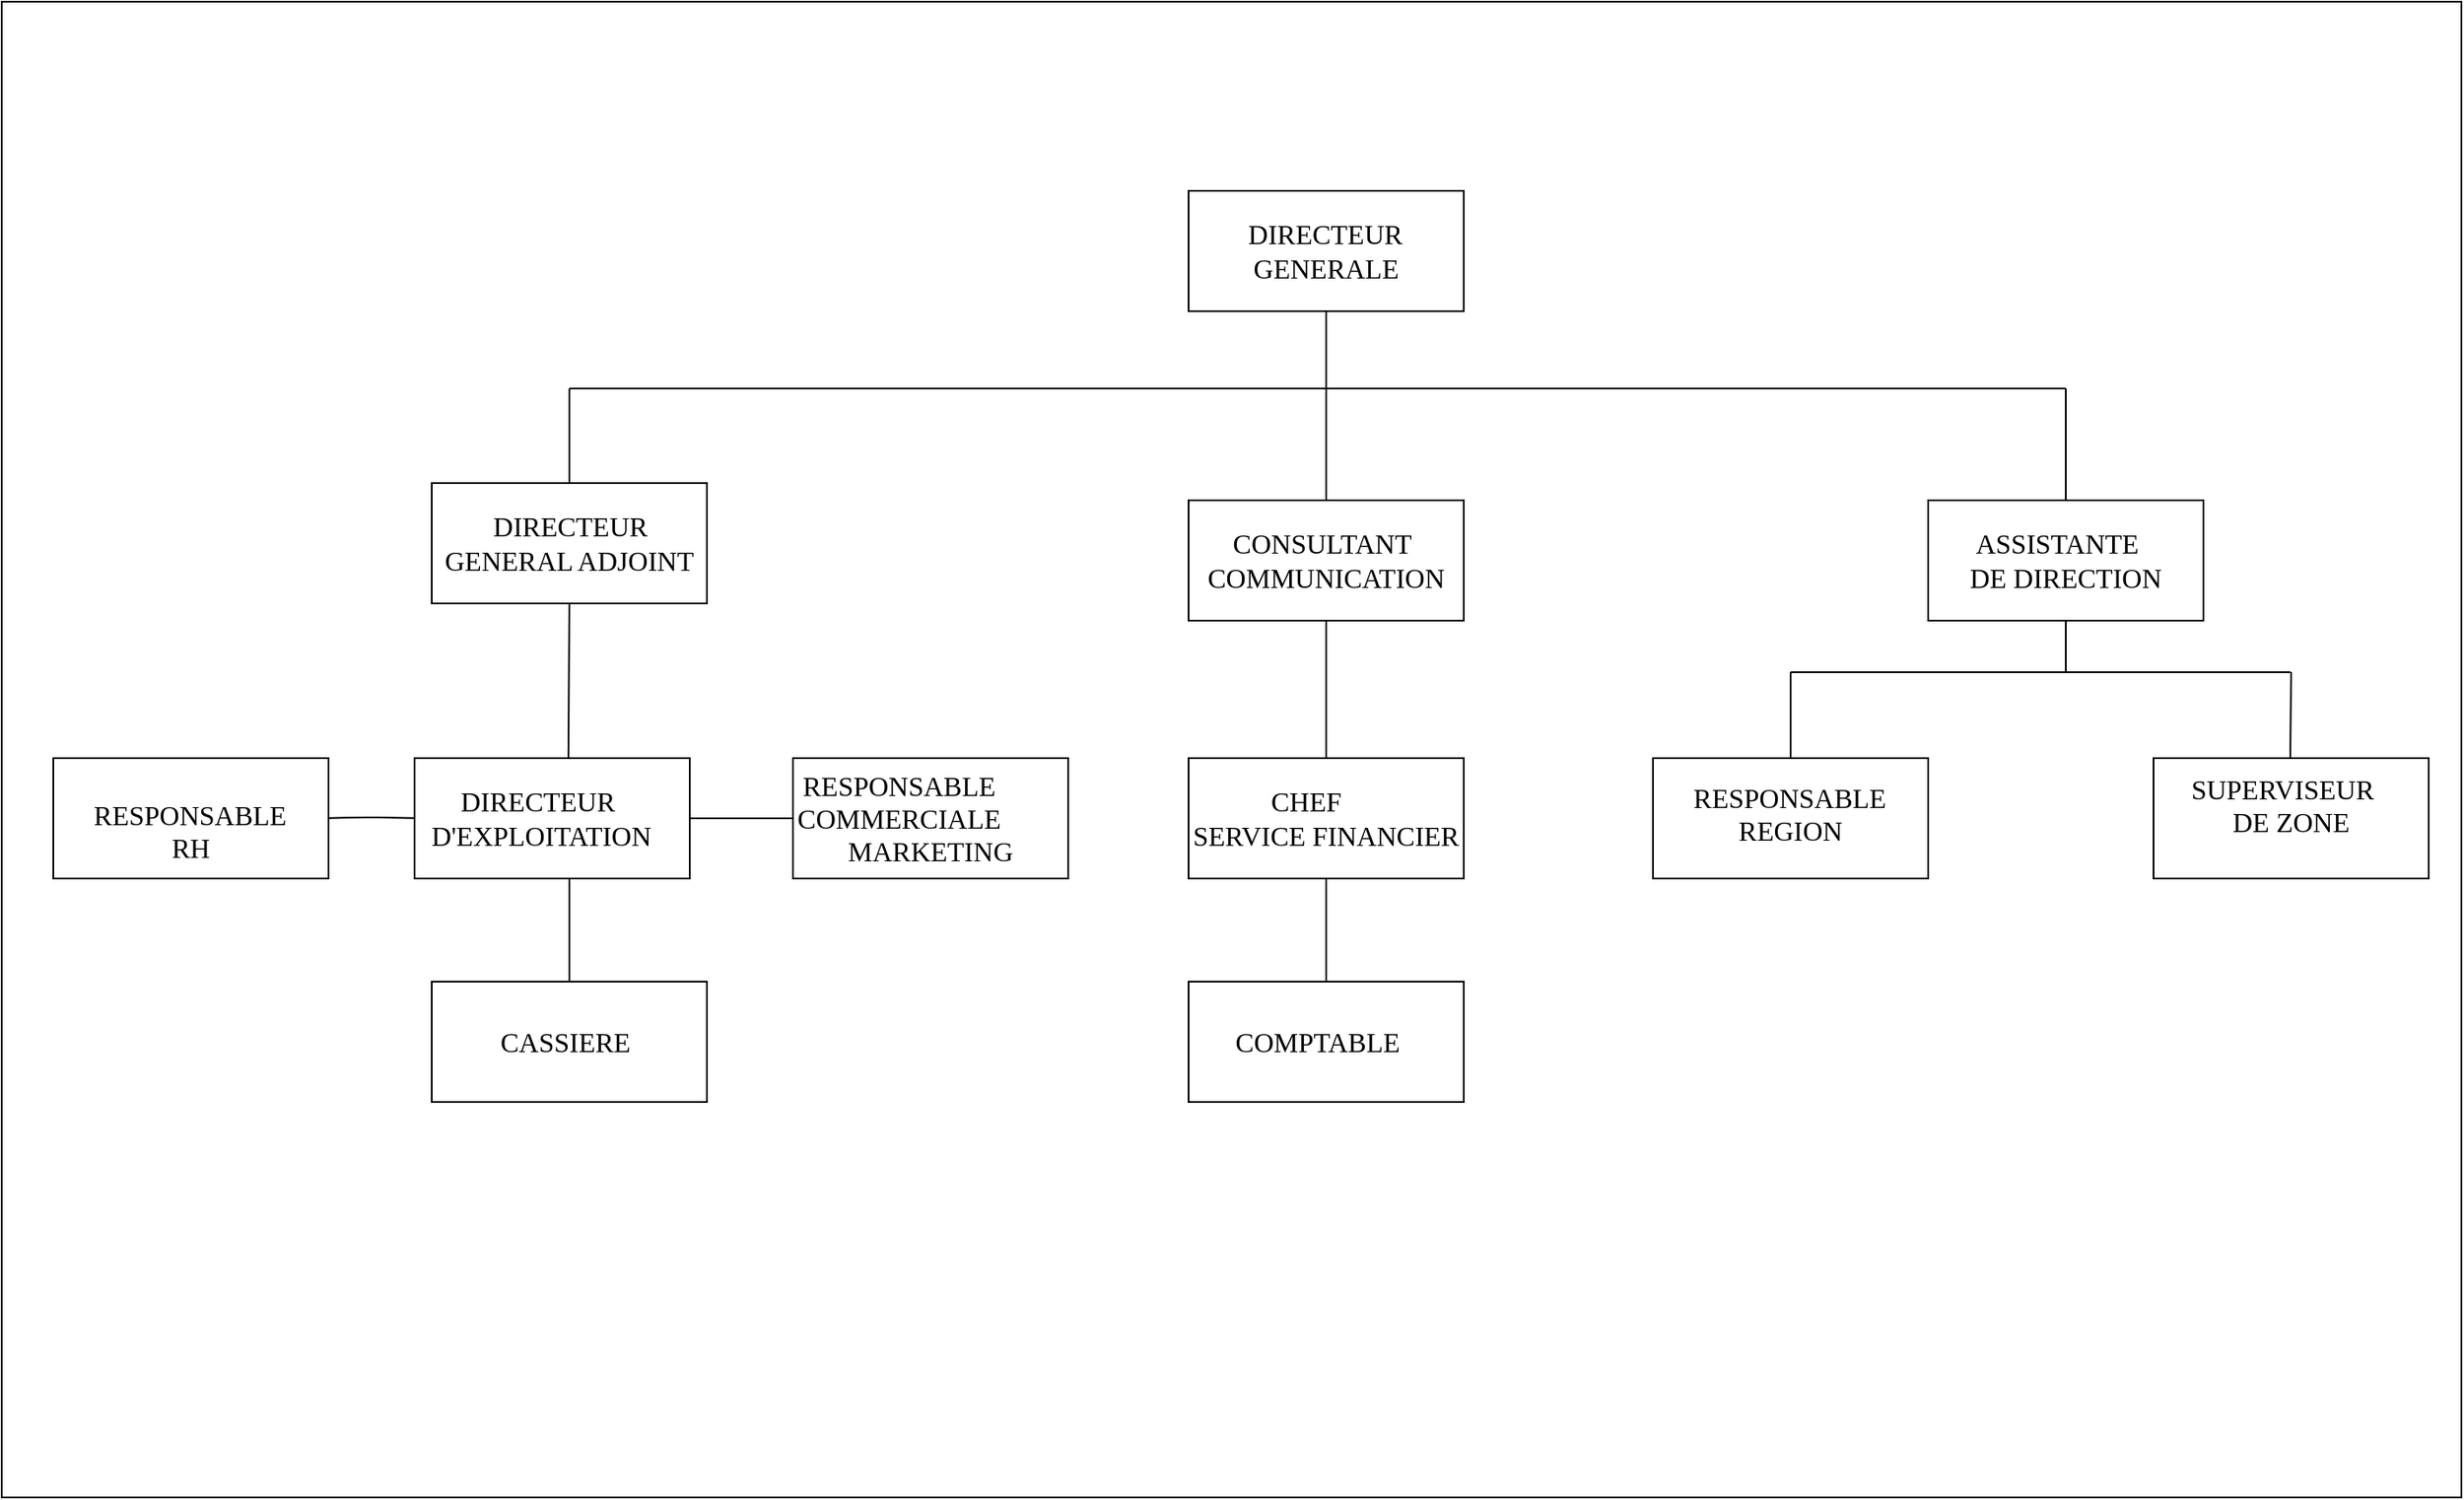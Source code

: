 <mxfile>
    <diagram id="1FBdTYcbO0OM_0W2Bze0" name="Page-1">
        <mxGraphModel dx="2497" dy="938" grid="1" gridSize="10" guides="1" tooltips="1" connect="1" arrows="1" fold="1" page="1" pageScale="1" pageWidth="827" pageHeight="1169" math="0" shadow="0" adaptiveColors="none">
            <root>
                <mxCell id="0"/>
                <mxCell id="1" parent="0"/>
                <mxCell id="6" value="" style="rounded=0;whiteSpace=wrap;html=1;" parent="1" vertex="1">
                    <mxGeometry x="-90" y="30" width="1430" height="870" as="geometry"/>
                </mxCell>
                <mxCell id="84" value="&lt;div style=&quot;language:fr;margin-top:0pt;margin-bottom:0pt;margin-left:&lt;br/&gt;.38in;text-indent:-.38in&quot; class=&quot;O0&quot;&gt;&lt;font style=&quot;font-size: 16px;&quot;&gt;&amp;nbsp; &amp;nbsp; &amp;nbsp; &amp;nbsp; &amp;nbsp; &amp;nbsp; &amp;nbsp;&lt;span style=&quot;font-family: &amp;quot;Times New Roman&amp;quot;;&quot;&gt;DIRECTEUR&amp;nbsp; &amp;nbsp; &amp;nbsp; GENERAL ADJOINT&lt;/span&gt;&lt;/font&gt;&lt;/div&gt;" style="rounded=0;whiteSpace=wrap;html=1;" vertex="1" parent="1">
                    <mxGeometry x="160" y="310" width="160" height="70" as="geometry"/>
                </mxCell>
                <mxCell id="98" value="" style="endArrow=none;html=1;entryX=0.5;entryY=1;entryDx=0;entryDy=0;" edge="1" parent="1" target="118">
                    <mxGeometry width="50" height="50" relative="1" as="geometry">
                        <mxPoint x="680" y="320" as="sourcePoint"/>
                        <mxPoint x="670" y="180" as="targetPoint"/>
                    </mxGeometry>
                </mxCell>
                <mxCell id="99" value="" style="endArrow=none;html=1;exitX=0.5;exitY=0;exitDx=0;exitDy=0;entryX=0;entryY=0.5;entryDx=0;entryDy=0;entryPerimeter=0;" edge="1" parent="1" source="84" target="128">
                    <mxGeometry width="50" height="50" relative="1" as="geometry">
                        <mxPoint x="230" y="285" as="sourcePoint"/>
                        <mxPoint x="430" y="270" as="targetPoint"/>
                    </mxGeometry>
                </mxCell>
                <mxCell id="100" value="" style="endArrow=none;html=1;exitX=0.997;exitY=0.424;exitDx=0;exitDy=0;exitPerimeter=0;" edge="1" parent="1">
                    <mxGeometry width="50" height="50" relative="1" as="geometry">
                        <mxPoint x="1240.71" y="420.0" as="sourcePoint"/>
                        <mxPoint x="950" y="420" as="targetPoint"/>
                    </mxGeometry>
                </mxCell>
                <mxCell id="102" value="" style="endArrow=none;html=1;entryX=0.5;entryY=1;entryDx=0;entryDy=0;exitX=0.559;exitY=0.04;exitDx=0;exitDy=0;exitPerimeter=0;" edge="1" parent="1" source="111" target="84">
                    <mxGeometry width="50" height="50" relative="1" as="geometry">
                        <mxPoint x="240" y="460" as="sourcePoint"/>
                        <mxPoint x="290" y="410" as="targetPoint"/>
                    </mxGeometry>
                </mxCell>
                <mxCell id="103" value="" style="endArrow=none;html=1;entryX=0;entryY=0.5;entryDx=0;entryDy=0;" edge="1" parent="1">
                    <mxGeometry width="50" height="50" relative="1" as="geometry">
                        <mxPoint x="100" y="504.82" as="sourcePoint"/>
                        <mxPoint x="150" y="504.82" as="targetPoint"/>
                        <Array as="points">
                            <mxPoint x="120" y="504.41"/>
                        </Array>
                    </mxGeometry>
                </mxCell>
                <mxCell id="104" value="" style="endArrow=none;html=1;entryX=0.5;entryY=1;entryDx=0;entryDy=0;" edge="1" parent="1">
                    <mxGeometry width="50" height="50" relative="1" as="geometry">
                        <mxPoint x="240" y="600" as="sourcePoint"/>
                        <mxPoint x="240" y="520" as="targetPoint"/>
                    </mxGeometry>
                </mxCell>
                <mxCell id="106" value="" style="endArrow=none;html=1;entryX=0.5;entryY=1;entryDx=0;entryDy=0;" edge="1" parent="1" target="122">
                    <mxGeometry width="50" height="50" relative="1" as="geometry">
                        <mxPoint x="680" y="470" as="sourcePoint"/>
                        <mxPoint x="800" y="460" as="targetPoint"/>
                    </mxGeometry>
                </mxCell>
                <mxCell id="107" value="" style="endArrow=none;html=1;exitX=0.5;exitY=1;exitDx=0;exitDy=0;entryX=0.5;entryY=0;entryDx=0;entryDy=0;" edge="1" parent="1" source="121" target="120">
                    <mxGeometry width="50" height="50" relative="1" as="geometry">
                        <mxPoint x="580" y="600" as="sourcePoint"/>
                        <mxPoint x="630" y="550" as="targetPoint"/>
                    </mxGeometry>
                </mxCell>
                <mxCell id="108" value="" style="endArrow=none;html=1;entryX=0;entryY=0.5;entryDx=0;entryDy=0;exitX=1;exitY=0.5;exitDx=0;exitDy=0;" edge="1" parent="1" source="111" target="112">
                    <mxGeometry width="50" height="50" relative="1" as="geometry">
                        <mxPoint x="310" y="502.5" as="sourcePoint"/>
                        <mxPoint x="370" y="507.5" as="targetPoint"/>
                    </mxGeometry>
                </mxCell>
                <mxCell id="109" value="" style="endArrow=none;html=1;entryX=0;entryY=0.5;entryDx=0;entryDy=0;" edge="1" parent="1">
                    <mxGeometry width="50" height="50" relative="1" as="geometry">
                        <mxPoint x="1241" y="420" as="sourcePoint"/>
                        <mxPoint x="1240.5" y="470" as="targetPoint"/>
                    </mxGeometry>
                </mxCell>
                <mxCell id="110" value="&lt;div style=&quot;language:fr;margin-top:0pt;margin-bottom:0pt;margin-left:&lt;br/&gt;.38in;text-indent:-.38in&quot; class=&quot;O0&quot;&gt;&lt;br&gt;&lt;/div&gt;&lt;div style=&quot;language:fr;margin-top:0pt;margin-bottom:0pt;margin-left:&lt;br/&gt;.38in;text-indent:-.38in&quot; class=&quot;O0&quot;&gt;&lt;div style=&quot;margin-top: 0pt; margin-bottom: 0pt; text-indent: -0.38in;&quot; class=&quot;O0&quot;&gt;&lt;font size=&quot;3&quot;&gt;&lt;span style=&quot;color: black;&quot;&gt;&amp;nbsp; &amp;nbsp; &amp;nbsp; &amp;nbsp;&amp;nbsp;&lt;/span&gt;&lt;span style=&quot;font-family: &amp;quot;Times New Roman&amp;quot;; color: black;&quot;&gt;RESPONSABLE&lt;br&gt;RH&lt;/span&gt;&lt;/font&gt;&lt;/div&gt;&lt;/div&gt;" style="rounded=0;whiteSpace=wrap;html=1;" vertex="1" parent="1">
                    <mxGeometry x="-60" y="470" width="160" height="70" as="geometry"/>
                </mxCell>
                <mxCell id="111" value="&lt;div style=&quot;language:fr;margin-top:0pt;margin-bottom:0pt;margin-left:&lt;br/&gt;.38in;text-indent:-.38in&quot; class=&quot;O0&quot;&gt;&lt;span style=&quot;background-color: transparent; font-family: &amp;quot;Times New Roman&amp;quot;; text-indent: -0.38in; font-size: medium;&quot;&gt;&amp;nbsp; &amp;nbsp; &amp;nbsp;DIRECTEUR&lt;/span&gt;&lt;/div&gt;&lt;div style=&quot;language:fr;margin-top:0pt;margin-bottom:0pt;margin-left:&lt;br/&gt;.38in;text-indent:-.38in&quot; class=&quot;O0&quot;&gt;&lt;div style=&quot;margin-top: 0pt; margin-bottom: 0pt; text-indent: -0.38in;&quot; class=&quot;O0&quot;&gt;&lt;font size=&quot;3&quot; style=&quot;&quot;&gt;&lt;span style=&quot;color: black; font-family: &amp;quot;Times New Roman&amp;quot;; text-indent: -0.38in; background-color: transparent;&quot;&gt;&amp;nbsp; &amp;nbsp; &amp;nbsp; D&#39;EXPLOITATION&lt;/span&gt;&lt;/font&gt;&lt;/div&gt;&lt;/div&gt;" style="rounded=0;whiteSpace=wrap;html=1;" vertex="1" parent="1">
                    <mxGeometry x="150" y="470" width="160" height="70" as="geometry"/>
                </mxCell>
                <mxCell id="112" value="&lt;div style=&quot;language:fr;margin-top:0pt;margin-bottom:0pt;margin-left:&lt;br/&gt;.38in;text-indent:-.38in&quot; class=&quot;O0&quot;&gt;&lt;div style=&quot;language:fr;margin-top:0pt;margin-bottom:0pt;margin-left:&lt;br/&gt;.38in;text-indent:-.38in&quot; class=&quot;O0&quot;&gt;&lt;font style=&quot;font-size: 16px;&quot;&gt;&lt;span style=&quot;font-family:&amp;quot;Times New Roman&amp;quot;;mso-ascii-font-family:&amp;quot;Times New Roman&amp;quot;;&lt;br/&gt;mso-fareast-font-family:+mn-ea;mso-bidi-font-family:&amp;quot;Times New Roman&amp;quot;;&lt;br/&gt;mso-fareast-theme-font:minor-fareast;color:black;language:fr;mso-style-textfill-type:&lt;br/&gt;solid;mso-style-textfill-fill-color:black;mso-style-textfill-fill-alpha:100.0%&quot;&gt;RESPONSABLE&lt;/span&gt;&lt;/font&gt;&lt;/div&gt;&lt;div style=&quot;language:fr;margin-top:0pt;margin-bottom:0pt;margin-left:&lt;br/&gt;.38in;text-indent:-.38in&quot; class=&quot;O0&quot;&gt;&lt;font style=&quot;font-size: 16px;&quot;&gt;&lt;span style=&quot;font-family:&amp;quot;Times New Roman&amp;quot;;mso-ascii-font-family:&amp;quot;Times New Roman&amp;quot;;&lt;br/&gt;mso-fareast-font-family:+mn-ea;mso-bidi-font-family:&amp;quot;Times New Roman&amp;quot;;&lt;br/&gt;mso-fareast-theme-font:minor-fareast;color:black;language:fr;mso-style-textfill-type:&lt;br/&gt;solid;mso-style-textfill-fill-color:black;mso-style-textfill-fill-alpha:100.0%&quot;&gt;COMMERCIALE MARKETING&lt;/span&gt;&lt;/font&gt;&lt;/div&gt;&lt;/div&gt;" style="rounded=0;whiteSpace=wrap;html=1;" vertex="1" parent="1">
                    <mxGeometry x="370" y="470" width="160" height="70" as="geometry"/>
                </mxCell>
                <mxCell id="113" value="&lt;div style=&quot;language:fr;margin-top:0pt;margin-bottom:0pt;margin-left:&lt;br/&gt;.38in;text-indent:-.38in&quot; class=&quot;O0&quot;&gt;&lt;div style=&quot;language:fr;margin-top:0pt;margin-bottom:0pt;margin-left:&lt;br/&gt;.38in;text-indent:-.38in&quot; class=&quot;O0&quot;&gt;&lt;font style=&quot;font-size: 16px;&quot;&gt;&lt;span style=&quot;font-family: &amp;quot;Times New Roman&amp;quot;; color: black;&quot;&gt;&amp;nbsp; &amp;nbsp; &amp;nbsp; &amp;nbsp; CASSIERE&lt;/span&gt;&lt;/font&gt;&lt;/div&gt;&lt;/div&gt;" style="rounded=0;whiteSpace=wrap;html=1;" vertex="1" parent="1">
                    <mxGeometry x="160" y="600" width="160" height="70" as="geometry"/>
                </mxCell>
                <mxCell id="118" value="&lt;div style=&quot;language:fr;margin-top:0pt;margin-bottom:0pt;margin-left:&lt;br/&gt;.38in;text-indent:-.38in&quot; class=&quot;O0&quot;&gt;&lt;div style=&quot;language:fr;margin-top:0pt;margin-bottom:0pt;margin-left:&lt;br/&gt;.38in;text-indent:-.38in&quot; class=&quot;O0&quot;&gt;&lt;div style=&quot;language:fr;margin-top:0pt;margin-bottom:0pt;margin-left:&lt;br/&gt;.38in;text-indent:-.38in&quot; class=&quot;O0&quot;&gt;&lt;font style=&quot;font-size: 16px;&quot;&gt;&amp;nbsp; &amp;nbsp; &amp;nbsp; &amp;nbsp;&amp;nbsp;&lt;span style=&quot;font-family: &amp;quot;Times New Roman&amp;quot;;&quot;&gt;DIRECTEUR GENERALE&lt;/span&gt;&lt;/font&gt;&lt;/div&gt;&lt;/div&gt;&lt;/div&gt;" style="rounded=0;whiteSpace=wrap;html=1;" vertex="1" parent="1">
                    <mxGeometry x="600" y="140" width="160" height="70" as="geometry"/>
                </mxCell>
                <mxCell id="119" value="&lt;div style=&quot;language:fr;margin-top:0pt;margin-bottom:0pt;margin-left:&lt;br/&gt;.38in;text-indent:-.38in&quot; class=&quot;O0&quot;&gt;&lt;div style=&quot;language:fr;margin-top:0pt;margin-bottom:0pt;margin-left:&lt;br/&gt;.38in;text-indent:-.38in&quot; class=&quot;O0&quot;&gt;&lt;div style=&quot;language:fr;margin-top:0pt;margin-bottom:0pt;margin-left:&lt;br/&gt;.38in;text-indent:-.38in&quot; class=&quot;O0&quot;&gt;&lt;font style=&quot;font-size: 16px;&quot;&gt;&lt;span style=&quot;color: black;&quot;&gt;&amp;nbsp; &amp;nbsp; &amp;nbsp;&amp;nbsp;&lt;/span&gt;&lt;span style=&quot;font-family: &amp;quot;Times New Roman&amp;quot;; color: black;&quot;&gt;ASSISTANTE&lt;br&gt;DE DIRECTION&lt;/span&gt;&lt;/font&gt;&lt;/div&gt;&lt;/div&gt;&lt;/div&gt;" style="rounded=0;whiteSpace=wrap;html=1;" vertex="1" parent="1">
                    <mxGeometry x="1030" y="320" width="160" height="70" as="geometry"/>
                </mxCell>
                <mxCell id="120" value="&lt;div style=&quot;language:fr;margin-top:0pt;margin-bottom:0pt;margin-left:&lt;br/&gt;.38in;text-indent:-.38in&quot; class=&quot;O0&quot;&gt;&lt;div style=&quot;language:fr;margin-top:0pt;margin-bottom:0pt;margin-left:&lt;br/&gt;.38in;text-indent:-.38in&quot; class=&quot;O0&quot;&gt;&lt;div style=&quot;language:fr;margin-top:0pt;margin-bottom:0pt;margin-left:&lt;br/&gt;.38in;text-indent:-.38in&quot; class=&quot;O0&quot;&gt;&lt;font style=&quot;font-size: 16px;&quot;&gt;&lt;span style=&quot;color: black;&quot;&gt;&amp;nbsp; &amp;nbsp; &amp;nbsp;&amp;nbsp;&lt;/span&gt;&lt;span style=&quot;font-family: &amp;quot;Times New Roman&amp;quot;; color: black;&quot;&gt;COMPTABLE&lt;/span&gt;&lt;/font&gt;&lt;/div&gt;&lt;/div&gt;&lt;/div&gt;" style="rounded=0;whiteSpace=wrap;html=1;" vertex="1" parent="1">
                    <mxGeometry x="600" y="600" width="160" height="70" as="geometry"/>
                </mxCell>
                <mxCell id="121" value="&lt;div style=&quot;language:fr;margin-top:0pt;margin-bottom:0pt;margin-left:&lt;br/&gt;.38in;text-indent:-.38in&quot; class=&quot;O0&quot;&gt;&lt;div style=&quot;language:fr;margin-top:0pt;margin-bottom:0pt;margin-left:&lt;br/&gt;.38in;text-indent:-.38in&quot; class=&quot;O0&quot;&gt;&lt;div style=&quot;language:fr;margin-top:0pt;margin-bottom:0pt;margin-left:&lt;br/&gt;.38in;text-indent:-.38in&quot; class=&quot;O0&quot;&gt;&lt;font style=&quot;font-size: 16px;&quot;&gt;&lt;span style=&quot;color: black;&quot;&gt;&amp;nbsp; &amp;nbsp;&lt;/span&gt;&lt;span style=&quot;font-family: &amp;quot;Times New Roman&amp;quot;; color: black;&quot;&gt;CHEF&lt;br&gt;SERVICE FINANCIER&lt;/span&gt;&lt;/font&gt;&lt;/div&gt;&lt;/div&gt;&lt;/div&gt;" style="rounded=0;whiteSpace=wrap;html=1;" vertex="1" parent="1">
                    <mxGeometry x="600" y="470" width="160" height="70" as="geometry"/>
                </mxCell>
                <mxCell id="122" value="&lt;div style=&quot;language:fr;margin-top:0pt;margin-bottom:0pt;margin-left:&lt;br/&gt;.38in;text-indent:-.38in&quot; class=&quot;O0&quot;&gt;&lt;div style=&quot;language:fr;margin-top:0pt;margin-bottom:0pt;margin-left:&lt;br/&gt;.38in;text-indent:-.38in&quot; class=&quot;O0&quot;&gt;&lt;font style=&quot;font-size: 16px;&quot;&gt;&lt;font style=&quot;&quot;&gt;&lt;span style=&quot;font-family: &amp;quot;Times New Roman&amp;quot;; color: black;&quot;&gt;&amp;nbsp; &amp;nbsp; &amp;nbsp; &amp;nbsp;&amp;nbsp;&lt;/span&gt;&lt;/font&gt;&lt;span style=&quot;text-indent: -0.38in; background-color: transparent; font-family: &amp;quot;Times New Roman&amp;quot;; color: black;&quot;&gt;CONSULTANT&lt;br/&gt;COMMUNICATION&lt;/span&gt;&lt;/font&gt;&lt;/div&gt;&lt;/div&gt;" style="rounded=0;whiteSpace=wrap;html=1;" vertex="1" parent="1">
                    <mxGeometry x="600" y="320" width="160" height="70" as="geometry"/>
                </mxCell>
                <mxCell id="125" value="&lt;div style=&quot;language:fr;margin-top:0pt;margin-bottom:0pt;margin-left:&lt;br/&gt;.38in;text-indent:-.38in&quot; class=&quot;O0&quot;&gt;&lt;br&gt;&lt;/div&gt;&lt;div style=&quot;language:fr;margin-top:0pt;margin-bottom:0pt;margin-left:&lt;br/&gt;.38in;text-indent:-.38in&quot; class=&quot;O0&quot;&gt;&lt;div style=&quot;margin-top: 0pt; margin-bottom: 0pt; text-indent: -0.38in;&quot; class=&quot;O0&quot;&gt;&lt;font size=&quot;3&quot;&gt;&lt;span style=&quot;color: black;&quot;&gt;&amp;nbsp; &amp;nbsp; &amp;nbsp; &amp;nbsp;&amp;nbsp;&lt;/span&gt;&lt;span style=&quot;font-family: &amp;quot;Times New Roman&amp;quot;; color: black;&quot;&gt;RESPONSABLE&lt;br&gt;REGION&lt;/span&gt;&lt;/font&gt;&lt;/div&gt;&lt;font size=&quot;3&quot;&gt;&lt;br style=&quot;color: rgb(63, 63, 63); text-indent: 0px;&quot;&gt;&lt;/font&gt;&lt;/div&gt;" style="rounded=0;whiteSpace=wrap;html=1;" vertex="1" parent="1">
                    <mxGeometry x="870" y="470" width="160" height="70" as="geometry"/>
                </mxCell>
                <mxCell id="129" value="" style="endArrow=none;html=1;" edge="1" parent="1" source="122">
                    <mxGeometry width="50" height="50" relative="1" as="geometry">
                        <mxPoint x="680" y="320" as="sourcePoint"/>
                        <mxPoint x="680" y="260" as="targetPoint"/>
                    </mxGeometry>
                </mxCell>
                <mxCell id="128" value="" style="line;strokeWidth=1;html=1;" vertex="1" parent="1">
                    <mxGeometry x="240" y="250" width="870" height="10" as="geometry"/>
                </mxCell>
                <mxCell id="133" value="&lt;div style=&quot;language:fr;margin-top:0pt;margin-bottom:0pt;margin-left:&lt;br/&gt;.38in;text-indent:-.38in&quot; class=&quot;O0&quot;&gt;&lt;font style=&quot;font-size: 16px;&quot;&gt;&lt;br style=&quot;text-indent: 0px;&quot;&gt;&lt;br style=&quot;text-indent: 0px;&quot;&gt;&lt;br style=&quot;text-indent: 0px;&quot;&gt;&lt;/font&gt;&lt;div style=&quot;margin-top: 0pt; margin-bottom: 0pt; text-indent: -0.38in;&quot; class=&quot;O0&quot;&gt;&lt;font size=&quot;3&quot;&gt;&lt;span style=&quot;color: black;&quot;&gt;&amp;nbsp; &amp;nbsp; &amp;nbsp;&amp;nbsp;&lt;/span&gt;&lt;span style=&quot;font-family: &amp;quot;Times New Roman&amp;quot;; color: black;&quot;&gt;SUPERVISEUR&lt;br&gt;DE ZONE&lt;/span&gt;&lt;/font&gt;&lt;/div&gt;&lt;font size=&quot;3&quot;&gt;&lt;br style=&quot;text-indent: 0px;&quot;&gt;&lt;br style=&quot;text-indent: 0px;&quot;&gt;&lt;br style=&quot;text-indent: 0px;&quot;&gt;&lt;/font&gt;&lt;br style=&quot;text-indent: 0px;&quot;&gt;&lt;/div&gt;" style="rounded=0;whiteSpace=wrap;html=1;" vertex="1" parent="1">
                    <mxGeometry x="1161" y="470" width="160" height="70" as="geometry"/>
                </mxCell>
                <mxCell id="134" value="" style="endArrow=none;html=1;exitX=0.5;exitY=0;exitDx=0;exitDy=0;" edge="1" parent="1" source="125">
                    <mxGeometry width="50" height="50" relative="1" as="geometry">
                        <mxPoint x="900" y="470" as="sourcePoint"/>
                        <mxPoint x="950" y="420" as="targetPoint"/>
                    </mxGeometry>
                </mxCell>
                <mxCell id="135" value="" style="endArrow=none;html=1;" edge="1" parent="1">
                    <mxGeometry width="50" height="50" relative="1" as="geometry">
                        <mxPoint x="1110" y="420" as="sourcePoint"/>
                        <mxPoint x="1110" y="390" as="targetPoint"/>
                    </mxGeometry>
                </mxCell>
                <mxCell id="136" value="" style="endArrow=none;html=1;exitX=0.5;exitY=0;exitDx=0;exitDy=0;entryX=1;entryY=0.5;entryDx=0;entryDy=0;entryPerimeter=0;" edge="1" parent="1" source="119" target="128">
                    <mxGeometry width="50" height="50" relative="1" as="geometry">
                        <mxPoint x="1110" y="320" as="sourcePoint"/>
                        <mxPoint x="1120" y="260" as="targetPoint"/>
                    </mxGeometry>
                </mxCell>
            </root>
        </mxGraphModel>
    </diagram>
</mxfile>
